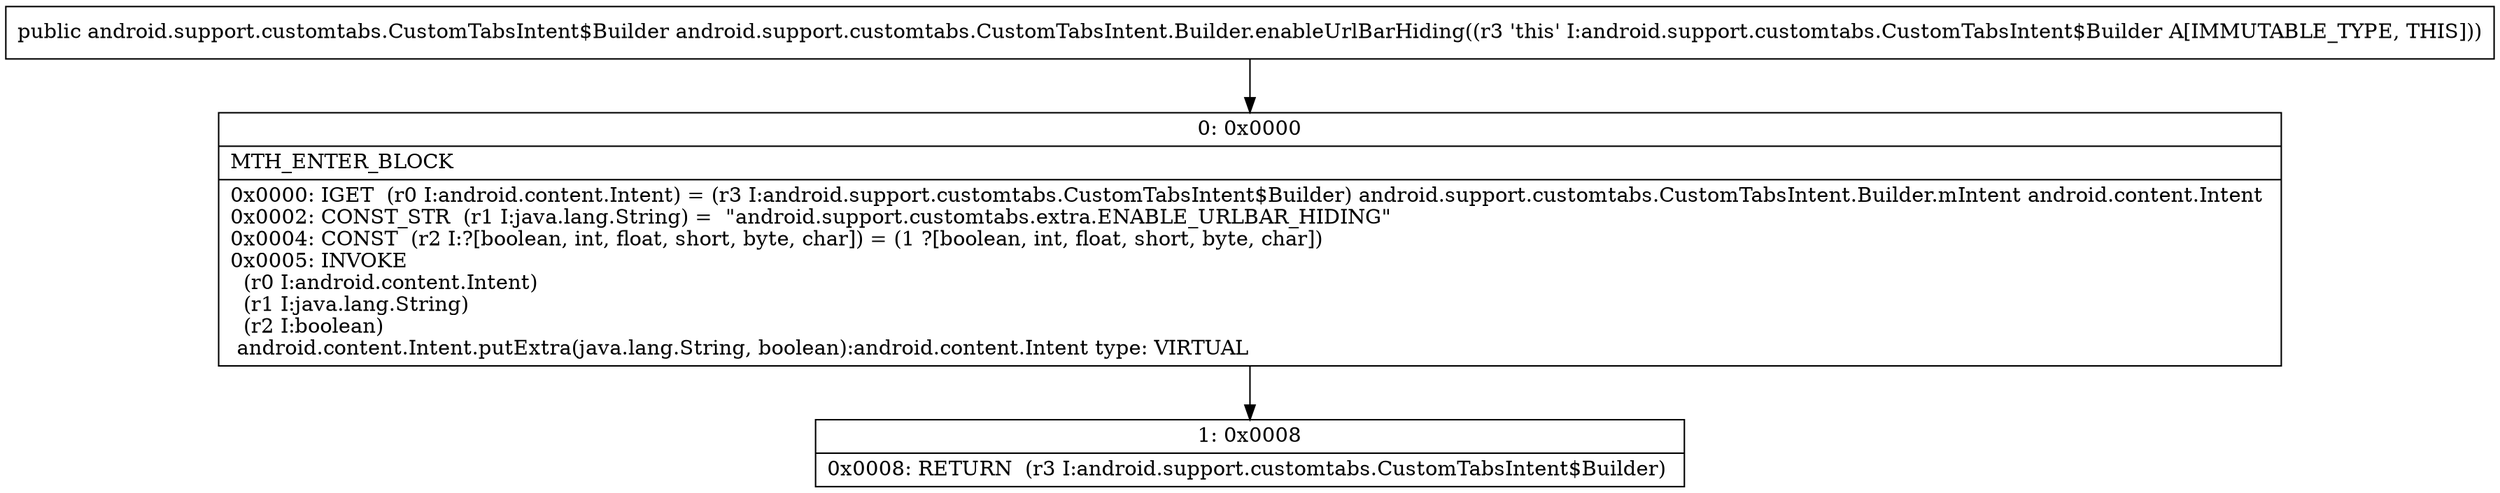 digraph "CFG forandroid.support.customtabs.CustomTabsIntent.Builder.enableUrlBarHiding()Landroid\/support\/customtabs\/CustomTabsIntent$Builder;" {
Node_0 [shape=record,label="{0\:\ 0x0000|MTH_ENTER_BLOCK\l|0x0000: IGET  (r0 I:android.content.Intent) = (r3 I:android.support.customtabs.CustomTabsIntent$Builder) android.support.customtabs.CustomTabsIntent.Builder.mIntent android.content.Intent \l0x0002: CONST_STR  (r1 I:java.lang.String) =  \"android.support.customtabs.extra.ENABLE_URLBAR_HIDING\" \l0x0004: CONST  (r2 I:?[boolean, int, float, short, byte, char]) = (1 ?[boolean, int, float, short, byte, char]) \l0x0005: INVOKE  \l  (r0 I:android.content.Intent)\l  (r1 I:java.lang.String)\l  (r2 I:boolean)\l android.content.Intent.putExtra(java.lang.String, boolean):android.content.Intent type: VIRTUAL \l}"];
Node_1 [shape=record,label="{1\:\ 0x0008|0x0008: RETURN  (r3 I:android.support.customtabs.CustomTabsIntent$Builder) \l}"];
MethodNode[shape=record,label="{public android.support.customtabs.CustomTabsIntent$Builder android.support.customtabs.CustomTabsIntent.Builder.enableUrlBarHiding((r3 'this' I:android.support.customtabs.CustomTabsIntent$Builder A[IMMUTABLE_TYPE, THIS])) }"];
MethodNode -> Node_0;
Node_0 -> Node_1;
}

